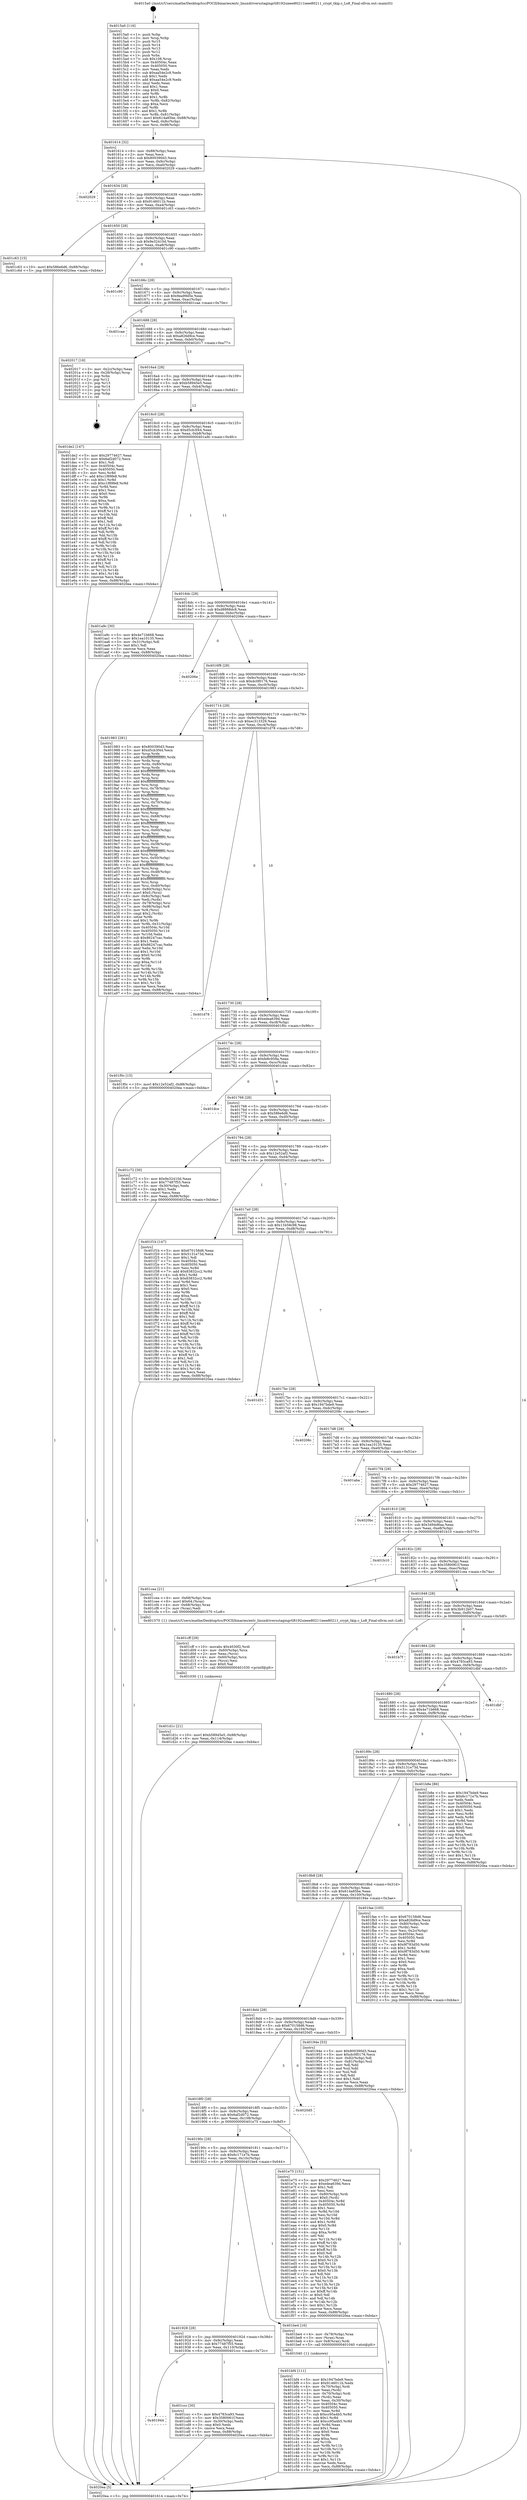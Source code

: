 digraph "0x4015a0" {
  label = "0x4015a0 (/mnt/c/Users/mathe/Desktop/tcc/POCII/binaries/extr_linuxdriversstagingrtl8192uieee80211ieee80211_crypt_tkip.c_Lo8_Final-ollvm.out::main(0))"
  labelloc = "t"
  node[shape=record]

  Entry [label="",width=0.3,height=0.3,shape=circle,fillcolor=black,style=filled]
  "0x401614" [label="{
     0x401614 [32]\l
     | [instrs]\l
     &nbsp;&nbsp;0x401614 \<+6\>: mov -0x88(%rbp),%eax\l
     &nbsp;&nbsp;0x40161a \<+2\>: mov %eax,%ecx\l
     &nbsp;&nbsp;0x40161c \<+6\>: sub $0x800390d3,%ecx\l
     &nbsp;&nbsp;0x401622 \<+6\>: mov %eax,-0x9c(%rbp)\l
     &nbsp;&nbsp;0x401628 \<+6\>: mov %ecx,-0xa0(%rbp)\l
     &nbsp;&nbsp;0x40162e \<+6\>: je 0000000000402029 \<main+0xa89\>\l
  }"]
  "0x402029" [label="{
     0x402029\l
  }", style=dashed]
  "0x401634" [label="{
     0x401634 [28]\l
     | [instrs]\l
     &nbsp;&nbsp;0x401634 \<+5\>: jmp 0000000000401639 \<main+0x99\>\l
     &nbsp;&nbsp;0x401639 \<+6\>: mov -0x9c(%rbp),%eax\l
     &nbsp;&nbsp;0x40163f \<+5\>: sub $0x9146011b,%eax\l
     &nbsp;&nbsp;0x401644 \<+6\>: mov %eax,-0xa4(%rbp)\l
     &nbsp;&nbsp;0x40164a \<+6\>: je 0000000000401c63 \<main+0x6c3\>\l
  }"]
  Exit [label="",width=0.3,height=0.3,shape=circle,fillcolor=black,style=filled,peripheries=2]
  "0x401c63" [label="{
     0x401c63 [15]\l
     | [instrs]\l
     &nbsp;&nbsp;0x401c63 \<+10\>: movl $0x586e6d6,-0x88(%rbp)\l
     &nbsp;&nbsp;0x401c6d \<+5\>: jmp 00000000004020ea \<main+0xb4a\>\l
  }"]
  "0x401650" [label="{
     0x401650 [28]\l
     | [instrs]\l
     &nbsp;&nbsp;0x401650 \<+5\>: jmp 0000000000401655 \<main+0xb5\>\l
     &nbsp;&nbsp;0x401655 \<+6\>: mov -0x9c(%rbp),%eax\l
     &nbsp;&nbsp;0x40165b \<+5\>: sub $0x9e32410d,%eax\l
     &nbsp;&nbsp;0x401660 \<+6\>: mov %eax,-0xa8(%rbp)\l
     &nbsp;&nbsp;0x401666 \<+6\>: je 0000000000401c90 \<main+0x6f0\>\l
  }"]
  "0x401d1c" [label="{
     0x401d1c [21]\l
     | [instrs]\l
     &nbsp;&nbsp;0x401d1c \<+10\>: movl $0xb58945e5,-0x88(%rbp)\l
     &nbsp;&nbsp;0x401d26 \<+6\>: mov %eax,-0x114(%rbp)\l
     &nbsp;&nbsp;0x401d2c \<+5\>: jmp 00000000004020ea \<main+0xb4a\>\l
  }"]
  "0x401c90" [label="{
     0x401c90\l
  }", style=dashed]
  "0x40166c" [label="{
     0x40166c [28]\l
     | [instrs]\l
     &nbsp;&nbsp;0x40166c \<+5\>: jmp 0000000000401671 \<main+0xd1\>\l
     &nbsp;&nbsp;0x401671 \<+6\>: mov -0x9c(%rbp),%eax\l
     &nbsp;&nbsp;0x401677 \<+5\>: sub $0x9ea99d5e,%eax\l
     &nbsp;&nbsp;0x40167c \<+6\>: mov %eax,-0xac(%rbp)\l
     &nbsp;&nbsp;0x401682 \<+6\>: je 0000000000401cae \<main+0x70e\>\l
  }"]
  "0x401cff" [label="{
     0x401cff [29]\l
     | [instrs]\l
     &nbsp;&nbsp;0x401cff \<+10\>: movabs $0x4030f2,%rdi\l
     &nbsp;&nbsp;0x401d09 \<+4\>: mov -0x60(%rbp),%rcx\l
     &nbsp;&nbsp;0x401d0d \<+2\>: mov %eax,(%rcx)\l
     &nbsp;&nbsp;0x401d0f \<+4\>: mov -0x60(%rbp),%rcx\l
     &nbsp;&nbsp;0x401d13 \<+2\>: mov (%rcx),%esi\l
     &nbsp;&nbsp;0x401d15 \<+2\>: mov $0x0,%al\l
     &nbsp;&nbsp;0x401d17 \<+5\>: call 0000000000401030 \<printf@plt\>\l
     | [calls]\l
     &nbsp;&nbsp;0x401030 \{1\} (unknown)\l
  }"]
  "0x401cae" [label="{
     0x401cae\l
  }", style=dashed]
  "0x401688" [label="{
     0x401688 [28]\l
     | [instrs]\l
     &nbsp;&nbsp;0x401688 \<+5\>: jmp 000000000040168d \<main+0xed\>\l
     &nbsp;&nbsp;0x40168d \<+6\>: mov -0x9c(%rbp),%eax\l
     &nbsp;&nbsp;0x401693 \<+5\>: sub $0xa826d9ce,%eax\l
     &nbsp;&nbsp;0x401698 \<+6\>: mov %eax,-0xb0(%rbp)\l
     &nbsp;&nbsp;0x40169e \<+6\>: je 0000000000402017 \<main+0xa77\>\l
  }"]
  "0x401944" [label="{
     0x401944\l
  }", style=dashed]
  "0x402017" [label="{
     0x402017 [18]\l
     | [instrs]\l
     &nbsp;&nbsp;0x402017 \<+3\>: mov -0x2c(%rbp),%eax\l
     &nbsp;&nbsp;0x40201a \<+4\>: lea -0x28(%rbp),%rsp\l
     &nbsp;&nbsp;0x40201e \<+1\>: pop %rbx\l
     &nbsp;&nbsp;0x40201f \<+2\>: pop %r12\l
     &nbsp;&nbsp;0x402021 \<+2\>: pop %r13\l
     &nbsp;&nbsp;0x402023 \<+2\>: pop %r14\l
     &nbsp;&nbsp;0x402025 \<+2\>: pop %r15\l
     &nbsp;&nbsp;0x402027 \<+1\>: pop %rbp\l
     &nbsp;&nbsp;0x402028 \<+1\>: ret\l
  }"]
  "0x4016a4" [label="{
     0x4016a4 [28]\l
     | [instrs]\l
     &nbsp;&nbsp;0x4016a4 \<+5\>: jmp 00000000004016a9 \<main+0x109\>\l
     &nbsp;&nbsp;0x4016a9 \<+6\>: mov -0x9c(%rbp),%eax\l
     &nbsp;&nbsp;0x4016af \<+5\>: sub $0xb58945e5,%eax\l
     &nbsp;&nbsp;0x4016b4 \<+6\>: mov %eax,-0xb4(%rbp)\l
     &nbsp;&nbsp;0x4016ba \<+6\>: je 0000000000401de2 \<main+0x842\>\l
  }"]
  "0x401ccc" [label="{
     0x401ccc [30]\l
     | [instrs]\l
     &nbsp;&nbsp;0x401ccc \<+5\>: mov $0x4783ca93,%eax\l
     &nbsp;&nbsp;0x401cd1 \<+5\>: mov $0x3580061f,%ecx\l
     &nbsp;&nbsp;0x401cd6 \<+3\>: mov -0x30(%rbp),%edx\l
     &nbsp;&nbsp;0x401cd9 \<+3\>: cmp $0x0,%edx\l
     &nbsp;&nbsp;0x401cdc \<+3\>: cmove %ecx,%eax\l
     &nbsp;&nbsp;0x401cdf \<+6\>: mov %eax,-0x88(%rbp)\l
     &nbsp;&nbsp;0x401ce5 \<+5\>: jmp 00000000004020ea \<main+0xb4a\>\l
  }"]
  "0x401de2" [label="{
     0x401de2 [147]\l
     | [instrs]\l
     &nbsp;&nbsp;0x401de2 \<+5\>: mov $0x29774627,%eax\l
     &nbsp;&nbsp;0x401de7 \<+5\>: mov $0x6af2d072,%ecx\l
     &nbsp;&nbsp;0x401dec \<+2\>: mov $0x1,%dl\l
     &nbsp;&nbsp;0x401dee \<+7\>: mov 0x40504c,%esi\l
     &nbsp;&nbsp;0x401df5 \<+7\>: mov 0x405050,%edi\l
     &nbsp;&nbsp;0x401dfc \<+3\>: mov %esi,%r8d\l
     &nbsp;&nbsp;0x401dff \<+7\>: add $0xc1f89fe8,%r8d\l
     &nbsp;&nbsp;0x401e06 \<+4\>: sub $0x1,%r8d\l
     &nbsp;&nbsp;0x401e0a \<+7\>: sub $0xc1f89fe8,%r8d\l
     &nbsp;&nbsp;0x401e11 \<+4\>: imul %r8d,%esi\l
     &nbsp;&nbsp;0x401e15 \<+3\>: and $0x1,%esi\l
     &nbsp;&nbsp;0x401e18 \<+3\>: cmp $0x0,%esi\l
     &nbsp;&nbsp;0x401e1b \<+4\>: sete %r9b\l
     &nbsp;&nbsp;0x401e1f \<+3\>: cmp $0xa,%edi\l
     &nbsp;&nbsp;0x401e22 \<+4\>: setl %r10b\l
     &nbsp;&nbsp;0x401e26 \<+3\>: mov %r9b,%r11b\l
     &nbsp;&nbsp;0x401e29 \<+4\>: xor $0xff,%r11b\l
     &nbsp;&nbsp;0x401e2d \<+3\>: mov %r10b,%bl\l
     &nbsp;&nbsp;0x401e30 \<+3\>: xor $0xff,%bl\l
     &nbsp;&nbsp;0x401e33 \<+3\>: xor $0x1,%dl\l
     &nbsp;&nbsp;0x401e36 \<+3\>: mov %r11b,%r14b\l
     &nbsp;&nbsp;0x401e39 \<+4\>: and $0xff,%r14b\l
     &nbsp;&nbsp;0x401e3d \<+3\>: and %dl,%r9b\l
     &nbsp;&nbsp;0x401e40 \<+3\>: mov %bl,%r15b\l
     &nbsp;&nbsp;0x401e43 \<+4\>: and $0xff,%r15b\l
     &nbsp;&nbsp;0x401e47 \<+3\>: and %dl,%r10b\l
     &nbsp;&nbsp;0x401e4a \<+3\>: or %r9b,%r14b\l
     &nbsp;&nbsp;0x401e4d \<+3\>: or %r10b,%r15b\l
     &nbsp;&nbsp;0x401e50 \<+3\>: xor %r15b,%r14b\l
     &nbsp;&nbsp;0x401e53 \<+3\>: or %bl,%r11b\l
     &nbsp;&nbsp;0x401e56 \<+4\>: xor $0xff,%r11b\l
     &nbsp;&nbsp;0x401e5a \<+3\>: or $0x1,%dl\l
     &nbsp;&nbsp;0x401e5d \<+3\>: and %dl,%r11b\l
     &nbsp;&nbsp;0x401e60 \<+3\>: or %r11b,%r14b\l
     &nbsp;&nbsp;0x401e63 \<+4\>: test $0x1,%r14b\l
     &nbsp;&nbsp;0x401e67 \<+3\>: cmovne %ecx,%eax\l
     &nbsp;&nbsp;0x401e6a \<+6\>: mov %eax,-0x88(%rbp)\l
     &nbsp;&nbsp;0x401e70 \<+5\>: jmp 00000000004020ea \<main+0xb4a\>\l
  }"]
  "0x4016c0" [label="{
     0x4016c0 [28]\l
     | [instrs]\l
     &nbsp;&nbsp;0x4016c0 \<+5\>: jmp 00000000004016c5 \<main+0x125\>\l
     &nbsp;&nbsp;0x4016c5 \<+6\>: mov -0x9c(%rbp),%eax\l
     &nbsp;&nbsp;0x4016cb \<+5\>: sub $0xd5cb3f44,%eax\l
     &nbsp;&nbsp;0x4016d0 \<+6\>: mov %eax,-0xb8(%rbp)\l
     &nbsp;&nbsp;0x4016d6 \<+6\>: je 0000000000401a9c \<main+0x4fc\>\l
  }"]
  "0x401bf4" [label="{
     0x401bf4 [111]\l
     | [instrs]\l
     &nbsp;&nbsp;0x401bf4 \<+5\>: mov $0x1947bde9,%ecx\l
     &nbsp;&nbsp;0x401bf9 \<+5\>: mov $0x9146011b,%edx\l
     &nbsp;&nbsp;0x401bfe \<+4\>: mov -0x70(%rbp),%rdi\l
     &nbsp;&nbsp;0x401c02 \<+2\>: mov %eax,(%rdi)\l
     &nbsp;&nbsp;0x401c04 \<+4\>: mov -0x70(%rbp),%rdi\l
     &nbsp;&nbsp;0x401c08 \<+2\>: mov (%rdi),%eax\l
     &nbsp;&nbsp;0x401c0a \<+3\>: mov %eax,-0x30(%rbp)\l
     &nbsp;&nbsp;0x401c0d \<+7\>: mov 0x40504c,%eax\l
     &nbsp;&nbsp;0x401c14 \<+7\>: mov 0x405050,%esi\l
     &nbsp;&nbsp;0x401c1b \<+3\>: mov %eax,%r8d\l
     &nbsp;&nbsp;0x401c1e \<+7\>: sub $0xcc95a4b5,%r8d\l
     &nbsp;&nbsp;0x401c25 \<+4\>: sub $0x1,%r8d\l
     &nbsp;&nbsp;0x401c29 \<+7\>: add $0xcc95a4b5,%r8d\l
     &nbsp;&nbsp;0x401c30 \<+4\>: imul %r8d,%eax\l
     &nbsp;&nbsp;0x401c34 \<+3\>: and $0x1,%eax\l
     &nbsp;&nbsp;0x401c37 \<+3\>: cmp $0x0,%eax\l
     &nbsp;&nbsp;0x401c3a \<+4\>: sete %r9b\l
     &nbsp;&nbsp;0x401c3e \<+3\>: cmp $0xa,%esi\l
     &nbsp;&nbsp;0x401c41 \<+4\>: setl %r10b\l
     &nbsp;&nbsp;0x401c45 \<+3\>: mov %r9b,%r11b\l
     &nbsp;&nbsp;0x401c48 \<+3\>: and %r10b,%r11b\l
     &nbsp;&nbsp;0x401c4b \<+3\>: xor %r10b,%r9b\l
     &nbsp;&nbsp;0x401c4e \<+3\>: or %r9b,%r11b\l
     &nbsp;&nbsp;0x401c51 \<+4\>: test $0x1,%r11b\l
     &nbsp;&nbsp;0x401c55 \<+3\>: cmovne %edx,%ecx\l
     &nbsp;&nbsp;0x401c58 \<+6\>: mov %ecx,-0x88(%rbp)\l
     &nbsp;&nbsp;0x401c5e \<+5\>: jmp 00000000004020ea \<main+0xb4a\>\l
  }"]
  "0x401a9c" [label="{
     0x401a9c [30]\l
     | [instrs]\l
     &nbsp;&nbsp;0x401a9c \<+5\>: mov $0x4e71b668,%eax\l
     &nbsp;&nbsp;0x401aa1 \<+5\>: mov $0x1ea10135,%ecx\l
     &nbsp;&nbsp;0x401aa6 \<+3\>: mov -0x31(%rbp),%dl\l
     &nbsp;&nbsp;0x401aa9 \<+3\>: test $0x1,%dl\l
     &nbsp;&nbsp;0x401aac \<+3\>: cmovne %ecx,%eax\l
     &nbsp;&nbsp;0x401aaf \<+6\>: mov %eax,-0x88(%rbp)\l
     &nbsp;&nbsp;0x401ab5 \<+5\>: jmp 00000000004020ea \<main+0xb4a\>\l
  }"]
  "0x4016dc" [label="{
     0x4016dc [28]\l
     | [instrs]\l
     &nbsp;&nbsp;0x4016dc \<+5\>: jmp 00000000004016e1 \<main+0x141\>\l
     &nbsp;&nbsp;0x4016e1 \<+6\>: mov -0x9c(%rbp),%eax\l
     &nbsp;&nbsp;0x4016e7 \<+5\>: sub $0xd8888dc8,%eax\l
     &nbsp;&nbsp;0x4016ec \<+6\>: mov %eax,-0xbc(%rbp)\l
     &nbsp;&nbsp;0x4016f2 \<+6\>: je 000000000040206e \<main+0xace\>\l
  }"]
  "0x401928" [label="{
     0x401928 [28]\l
     | [instrs]\l
     &nbsp;&nbsp;0x401928 \<+5\>: jmp 000000000040192d \<main+0x38d\>\l
     &nbsp;&nbsp;0x40192d \<+6\>: mov -0x9c(%rbp),%eax\l
     &nbsp;&nbsp;0x401933 \<+5\>: sub $0x77487f55,%eax\l
     &nbsp;&nbsp;0x401938 \<+6\>: mov %eax,-0x110(%rbp)\l
     &nbsp;&nbsp;0x40193e \<+6\>: je 0000000000401ccc \<main+0x72c\>\l
  }"]
  "0x40206e" [label="{
     0x40206e\l
  }", style=dashed]
  "0x4016f8" [label="{
     0x4016f8 [28]\l
     | [instrs]\l
     &nbsp;&nbsp;0x4016f8 \<+5\>: jmp 00000000004016fd \<main+0x15d\>\l
     &nbsp;&nbsp;0x4016fd \<+6\>: mov -0x9c(%rbp),%eax\l
     &nbsp;&nbsp;0x401703 \<+5\>: sub $0xdc0f0176,%eax\l
     &nbsp;&nbsp;0x401708 \<+6\>: mov %eax,-0xc0(%rbp)\l
     &nbsp;&nbsp;0x40170e \<+6\>: je 0000000000401983 \<main+0x3e3\>\l
  }"]
  "0x401be4" [label="{
     0x401be4 [16]\l
     | [instrs]\l
     &nbsp;&nbsp;0x401be4 \<+4\>: mov -0x78(%rbp),%rax\l
     &nbsp;&nbsp;0x401be8 \<+3\>: mov (%rax),%rax\l
     &nbsp;&nbsp;0x401beb \<+4\>: mov 0x8(%rax),%rdi\l
     &nbsp;&nbsp;0x401bef \<+5\>: call 0000000000401040 \<atoi@plt\>\l
     | [calls]\l
     &nbsp;&nbsp;0x401040 \{1\} (unknown)\l
  }"]
  "0x401983" [label="{
     0x401983 [281]\l
     | [instrs]\l
     &nbsp;&nbsp;0x401983 \<+5\>: mov $0x800390d3,%eax\l
     &nbsp;&nbsp;0x401988 \<+5\>: mov $0xd5cb3f44,%ecx\l
     &nbsp;&nbsp;0x40198d \<+3\>: mov %rsp,%rdx\l
     &nbsp;&nbsp;0x401990 \<+4\>: add $0xfffffffffffffff0,%rdx\l
     &nbsp;&nbsp;0x401994 \<+3\>: mov %rdx,%rsp\l
     &nbsp;&nbsp;0x401997 \<+4\>: mov %rdx,-0x80(%rbp)\l
     &nbsp;&nbsp;0x40199b \<+3\>: mov %rsp,%rdx\l
     &nbsp;&nbsp;0x40199e \<+4\>: add $0xfffffffffffffff0,%rdx\l
     &nbsp;&nbsp;0x4019a2 \<+3\>: mov %rdx,%rsp\l
     &nbsp;&nbsp;0x4019a5 \<+3\>: mov %rsp,%rsi\l
     &nbsp;&nbsp;0x4019a8 \<+4\>: add $0xfffffffffffffff0,%rsi\l
     &nbsp;&nbsp;0x4019ac \<+3\>: mov %rsi,%rsp\l
     &nbsp;&nbsp;0x4019af \<+4\>: mov %rsi,-0x78(%rbp)\l
     &nbsp;&nbsp;0x4019b3 \<+3\>: mov %rsp,%rsi\l
     &nbsp;&nbsp;0x4019b6 \<+4\>: add $0xfffffffffffffff0,%rsi\l
     &nbsp;&nbsp;0x4019ba \<+3\>: mov %rsi,%rsp\l
     &nbsp;&nbsp;0x4019bd \<+4\>: mov %rsi,-0x70(%rbp)\l
     &nbsp;&nbsp;0x4019c1 \<+3\>: mov %rsp,%rsi\l
     &nbsp;&nbsp;0x4019c4 \<+4\>: add $0xfffffffffffffff0,%rsi\l
     &nbsp;&nbsp;0x4019c8 \<+3\>: mov %rsi,%rsp\l
     &nbsp;&nbsp;0x4019cb \<+4\>: mov %rsi,-0x68(%rbp)\l
     &nbsp;&nbsp;0x4019cf \<+3\>: mov %rsp,%rsi\l
     &nbsp;&nbsp;0x4019d2 \<+4\>: add $0xfffffffffffffff0,%rsi\l
     &nbsp;&nbsp;0x4019d6 \<+3\>: mov %rsi,%rsp\l
     &nbsp;&nbsp;0x4019d9 \<+4\>: mov %rsi,-0x60(%rbp)\l
     &nbsp;&nbsp;0x4019dd \<+3\>: mov %rsp,%rsi\l
     &nbsp;&nbsp;0x4019e0 \<+4\>: add $0xfffffffffffffff0,%rsi\l
     &nbsp;&nbsp;0x4019e4 \<+3\>: mov %rsi,%rsp\l
     &nbsp;&nbsp;0x4019e7 \<+4\>: mov %rsi,-0x58(%rbp)\l
     &nbsp;&nbsp;0x4019eb \<+3\>: mov %rsp,%rsi\l
     &nbsp;&nbsp;0x4019ee \<+4\>: add $0xfffffffffffffff0,%rsi\l
     &nbsp;&nbsp;0x4019f2 \<+3\>: mov %rsi,%rsp\l
     &nbsp;&nbsp;0x4019f5 \<+4\>: mov %rsi,-0x50(%rbp)\l
     &nbsp;&nbsp;0x4019f9 \<+3\>: mov %rsp,%rsi\l
     &nbsp;&nbsp;0x4019fc \<+4\>: add $0xfffffffffffffff0,%rsi\l
     &nbsp;&nbsp;0x401a00 \<+3\>: mov %rsi,%rsp\l
     &nbsp;&nbsp;0x401a03 \<+4\>: mov %rsi,-0x48(%rbp)\l
     &nbsp;&nbsp;0x401a07 \<+3\>: mov %rsp,%rsi\l
     &nbsp;&nbsp;0x401a0a \<+4\>: add $0xfffffffffffffff0,%rsi\l
     &nbsp;&nbsp;0x401a0e \<+3\>: mov %rsi,%rsp\l
     &nbsp;&nbsp;0x401a11 \<+4\>: mov %rsi,-0x40(%rbp)\l
     &nbsp;&nbsp;0x401a15 \<+4\>: mov -0x80(%rbp),%rsi\l
     &nbsp;&nbsp;0x401a19 \<+6\>: movl $0x0,(%rsi)\l
     &nbsp;&nbsp;0x401a1f \<+6\>: mov -0x8c(%rbp),%edi\l
     &nbsp;&nbsp;0x401a25 \<+2\>: mov %edi,(%rdx)\l
     &nbsp;&nbsp;0x401a27 \<+4\>: mov -0x78(%rbp),%rsi\l
     &nbsp;&nbsp;0x401a2b \<+7\>: mov -0x98(%rbp),%r8\l
     &nbsp;&nbsp;0x401a32 \<+3\>: mov %r8,(%rsi)\l
     &nbsp;&nbsp;0x401a35 \<+3\>: cmpl $0x2,(%rdx)\l
     &nbsp;&nbsp;0x401a38 \<+4\>: setne %r9b\l
     &nbsp;&nbsp;0x401a3c \<+4\>: and $0x1,%r9b\l
     &nbsp;&nbsp;0x401a40 \<+4\>: mov %r9b,-0x31(%rbp)\l
     &nbsp;&nbsp;0x401a44 \<+8\>: mov 0x40504c,%r10d\l
     &nbsp;&nbsp;0x401a4c \<+8\>: mov 0x405050,%r11d\l
     &nbsp;&nbsp;0x401a54 \<+3\>: mov %r10d,%ebx\l
     &nbsp;&nbsp;0x401a57 \<+6\>: sub $0x86247cac,%ebx\l
     &nbsp;&nbsp;0x401a5d \<+3\>: sub $0x1,%ebx\l
     &nbsp;&nbsp;0x401a60 \<+6\>: add $0x86247cac,%ebx\l
     &nbsp;&nbsp;0x401a66 \<+4\>: imul %ebx,%r10d\l
     &nbsp;&nbsp;0x401a6a \<+4\>: and $0x1,%r10d\l
     &nbsp;&nbsp;0x401a6e \<+4\>: cmp $0x0,%r10d\l
     &nbsp;&nbsp;0x401a72 \<+4\>: sete %r9b\l
     &nbsp;&nbsp;0x401a76 \<+4\>: cmp $0xa,%r11d\l
     &nbsp;&nbsp;0x401a7a \<+4\>: setl %r14b\l
     &nbsp;&nbsp;0x401a7e \<+3\>: mov %r9b,%r15b\l
     &nbsp;&nbsp;0x401a81 \<+3\>: and %r14b,%r15b\l
     &nbsp;&nbsp;0x401a84 \<+3\>: xor %r14b,%r9b\l
     &nbsp;&nbsp;0x401a87 \<+3\>: or %r9b,%r15b\l
     &nbsp;&nbsp;0x401a8a \<+4\>: test $0x1,%r15b\l
     &nbsp;&nbsp;0x401a8e \<+3\>: cmovne %ecx,%eax\l
     &nbsp;&nbsp;0x401a91 \<+6\>: mov %eax,-0x88(%rbp)\l
     &nbsp;&nbsp;0x401a97 \<+5\>: jmp 00000000004020ea \<main+0xb4a\>\l
  }"]
  "0x401714" [label="{
     0x401714 [28]\l
     | [instrs]\l
     &nbsp;&nbsp;0x401714 \<+5\>: jmp 0000000000401719 \<main+0x179\>\l
     &nbsp;&nbsp;0x401719 \<+6\>: mov -0x9c(%rbp),%eax\l
     &nbsp;&nbsp;0x40171f \<+5\>: sub $0xec313329,%eax\l
     &nbsp;&nbsp;0x401724 \<+6\>: mov %eax,-0xc4(%rbp)\l
     &nbsp;&nbsp;0x40172a \<+6\>: je 0000000000401d78 \<main+0x7d8\>\l
  }"]
  "0x40190c" [label="{
     0x40190c [28]\l
     | [instrs]\l
     &nbsp;&nbsp;0x40190c \<+5\>: jmp 0000000000401911 \<main+0x371\>\l
     &nbsp;&nbsp;0x401911 \<+6\>: mov -0x9c(%rbp),%eax\l
     &nbsp;&nbsp;0x401917 \<+5\>: sub $0x6c171e7b,%eax\l
     &nbsp;&nbsp;0x40191c \<+6\>: mov %eax,-0x10c(%rbp)\l
     &nbsp;&nbsp;0x401922 \<+6\>: je 0000000000401be4 \<main+0x644\>\l
  }"]
  "0x401d78" [label="{
     0x401d78\l
  }", style=dashed]
  "0x401730" [label="{
     0x401730 [28]\l
     | [instrs]\l
     &nbsp;&nbsp;0x401730 \<+5\>: jmp 0000000000401735 \<main+0x195\>\l
     &nbsp;&nbsp;0x401735 \<+6\>: mov -0x9c(%rbp),%eax\l
     &nbsp;&nbsp;0x40173b \<+5\>: sub $0xedea639d,%eax\l
     &nbsp;&nbsp;0x401740 \<+6\>: mov %eax,-0xc8(%rbp)\l
     &nbsp;&nbsp;0x401746 \<+6\>: je 0000000000401f0c \<main+0x96c\>\l
  }"]
  "0x401e75" [label="{
     0x401e75 [151]\l
     | [instrs]\l
     &nbsp;&nbsp;0x401e75 \<+5\>: mov $0x29774627,%eax\l
     &nbsp;&nbsp;0x401e7a \<+5\>: mov $0xedea639d,%ecx\l
     &nbsp;&nbsp;0x401e7f \<+2\>: mov $0x1,%dl\l
     &nbsp;&nbsp;0x401e81 \<+2\>: xor %esi,%esi\l
     &nbsp;&nbsp;0x401e83 \<+4\>: mov -0x80(%rbp),%rdi\l
     &nbsp;&nbsp;0x401e87 \<+6\>: movl $0x0,(%rdi)\l
     &nbsp;&nbsp;0x401e8d \<+8\>: mov 0x40504c,%r8d\l
     &nbsp;&nbsp;0x401e95 \<+8\>: mov 0x405050,%r9d\l
     &nbsp;&nbsp;0x401e9d \<+3\>: sub $0x1,%esi\l
     &nbsp;&nbsp;0x401ea0 \<+3\>: mov %r8d,%r10d\l
     &nbsp;&nbsp;0x401ea3 \<+3\>: add %esi,%r10d\l
     &nbsp;&nbsp;0x401ea6 \<+4\>: imul %r10d,%r8d\l
     &nbsp;&nbsp;0x401eaa \<+4\>: and $0x1,%r8d\l
     &nbsp;&nbsp;0x401eae \<+4\>: cmp $0x0,%r8d\l
     &nbsp;&nbsp;0x401eb2 \<+4\>: sete %r11b\l
     &nbsp;&nbsp;0x401eb6 \<+4\>: cmp $0xa,%r9d\l
     &nbsp;&nbsp;0x401eba \<+3\>: setl %bl\l
     &nbsp;&nbsp;0x401ebd \<+3\>: mov %r11b,%r14b\l
     &nbsp;&nbsp;0x401ec0 \<+4\>: xor $0xff,%r14b\l
     &nbsp;&nbsp;0x401ec4 \<+3\>: mov %bl,%r15b\l
     &nbsp;&nbsp;0x401ec7 \<+4\>: xor $0xff,%r15b\l
     &nbsp;&nbsp;0x401ecb \<+3\>: xor $0x0,%dl\l
     &nbsp;&nbsp;0x401ece \<+3\>: mov %r14b,%r12b\l
     &nbsp;&nbsp;0x401ed1 \<+4\>: and $0x0,%r12b\l
     &nbsp;&nbsp;0x401ed5 \<+3\>: and %dl,%r11b\l
     &nbsp;&nbsp;0x401ed8 \<+3\>: mov %r15b,%r13b\l
     &nbsp;&nbsp;0x401edb \<+4\>: and $0x0,%r13b\l
     &nbsp;&nbsp;0x401edf \<+2\>: and %dl,%bl\l
     &nbsp;&nbsp;0x401ee1 \<+3\>: or %r11b,%r12b\l
     &nbsp;&nbsp;0x401ee4 \<+3\>: or %bl,%r13b\l
     &nbsp;&nbsp;0x401ee7 \<+3\>: xor %r13b,%r12b\l
     &nbsp;&nbsp;0x401eea \<+3\>: or %r15b,%r14b\l
     &nbsp;&nbsp;0x401eed \<+4\>: xor $0xff,%r14b\l
     &nbsp;&nbsp;0x401ef1 \<+3\>: or $0x0,%dl\l
     &nbsp;&nbsp;0x401ef4 \<+3\>: and %dl,%r14b\l
     &nbsp;&nbsp;0x401ef7 \<+3\>: or %r14b,%r12b\l
     &nbsp;&nbsp;0x401efa \<+4\>: test $0x1,%r12b\l
     &nbsp;&nbsp;0x401efe \<+3\>: cmovne %ecx,%eax\l
     &nbsp;&nbsp;0x401f01 \<+6\>: mov %eax,-0x88(%rbp)\l
     &nbsp;&nbsp;0x401f07 \<+5\>: jmp 00000000004020ea \<main+0xb4a\>\l
  }"]
  "0x401f0c" [label="{
     0x401f0c [15]\l
     | [instrs]\l
     &nbsp;&nbsp;0x401f0c \<+10\>: movl $0x12e52af2,-0x88(%rbp)\l
     &nbsp;&nbsp;0x401f16 \<+5\>: jmp 00000000004020ea \<main+0xb4a\>\l
  }"]
  "0x40174c" [label="{
     0x40174c [28]\l
     | [instrs]\l
     &nbsp;&nbsp;0x40174c \<+5\>: jmp 0000000000401751 \<main+0x1b1\>\l
     &nbsp;&nbsp;0x401751 \<+6\>: mov -0x9c(%rbp),%eax\l
     &nbsp;&nbsp;0x401757 \<+5\>: sub $0xfe8c959a,%eax\l
     &nbsp;&nbsp;0x40175c \<+6\>: mov %eax,-0xcc(%rbp)\l
     &nbsp;&nbsp;0x401762 \<+6\>: je 0000000000401dce \<main+0x82e\>\l
  }"]
  "0x4018f0" [label="{
     0x4018f0 [28]\l
     | [instrs]\l
     &nbsp;&nbsp;0x4018f0 \<+5\>: jmp 00000000004018f5 \<main+0x355\>\l
     &nbsp;&nbsp;0x4018f5 \<+6\>: mov -0x9c(%rbp),%eax\l
     &nbsp;&nbsp;0x4018fb \<+5\>: sub $0x6af2d072,%eax\l
     &nbsp;&nbsp;0x401900 \<+6\>: mov %eax,-0x108(%rbp)\l
     &nbsp;&nbsp;0x401906 \<+6\>: je 0000000000401e75 \<main+0x8d5\>\l
  }"]
  "0x401dce" [label="{
     0x401dce\l
  }", style=dashed]
  "0x401768" [label="{
     0x401768 [28]\l
     | [instrs]\l
     &nbsp;&nbsp;0x401768 \<+5\>: jmp 000000000040176d \<main+0x1cd\>\l
     &nbsp;&nbsp;0x40176d \<+6\>: mov -0x9c(%rbp),%eax\l
     &nbsp;&nbsp;0x401773 \<+5\>: sub $0x586e6d6,%eax\l
     &nbsp;&nbsp;0x401778 \<+6\>: mov %eax,-0xd0(%rbp)\l
     &nbsp;&nbsp;0x40177e \<+6\>: je 0000000000401c72 \<main+0x6d2\>\l
  }"]
  "0x4020d5" [label="{
     0x4020d5\l
  }", style=dashed]
  "0x401c72" [label="{
     0x401c72 [30]\l
     | [instrs]\l
     &nbsp;&nbsp;0x401c72 \<+5\>: mov $0x9e32410d,%eax\l
     &nbsp;&nbsp;0x401c77 \<+5\>: mov $0x77487f55,%ecx\l
     &nbsp;&nbsp;0x401c7c \<+3\>: mov -0x30(%rbp),%edx\l
     &nbsp;&nbsp;0x401c7f \<+3\>: cmp $0x1,%edx\l
     &nbsp;&nbsp;0x401c82 \<+3\>: cmovl %ecx,%eax\l
     &nbsp;&nbsp;0x401c85 \<+6\>: mov %eax,-0x88(%rbp)\l
     &nbsp;&nbsp;0x401c8b \<+5\>: jmp 00000000004020ea \<main+0xb4a\>\l
  }"]
  "0x401784" [label="{
     0x401784 [28]\l
     | [instrs]\l
     &nbsp;&nbsp;0x401784 \<+5\>: jmp 0000000000401789 \<main+0x1e9\>\l
     &nbsp;&nbsp;0x401789 \<+6\>: mov -0x9c(%rbp),%eax\l
     &nbsp;&nbsp;0x40178f \<+5\>: sub $0x12e52af2,%eax\l
     &nbsp;&nbsp;0x401794 \<+6\>: mov %eax,-0xd4(%rbp)\l
     &nbsp;&nbsp;0x40179a \<+6\>: je 0000000000401f1b \<main+0x97b\>\l
  }"]
  "0x4015a0" [label="{
     0x4015a0 [116]\l
     | [instrs]\l
     &nbsp;&nbsp;0x4015a0 \<+1\>: push %rbp\l
     &nbsp;&nbsp;0x4015a1 \<+3\>: mov %rsp,%rbp\l
     &nbsp;&nbsp;0x4015a4 \<+2\>: push %r15\l
     &nbsp;&nbsp;0x4015a6 \<+2\>: push %r14\l
     &nbsp;&nbsp;0x4015a8 \<+2\>: push %r13\l
     &nbsp;&nbsp;0x4015aa \<+2\>: push %r12\l
     &nbsp;&nbsp;0x4015ac \<+1\>: push %rbx\l
     &nbsp;&nbsp;0x4015ad \<+7\>: sub $0x108,%rsp\l
     &nbsp;&nbsp;0x4015b4 \<+7\>: mov 0x40504c,%eax\l
     &nbsp;&nbsp;0x4015bb \<+7\>: mov 0x405050,%ecx\l
     &nbsp;&nbsp;0x4015c2 \<+2\>: mov %eax,%edx\l
     &nbsp;&nbsp;0x4015c4 \<+6\>: sub $0xaa54e2c9,%edx\l
     &nbsp;&nbsp;0x4015ca \<+3\>: sub $0x1,%edx\l
     &nbsp;&nbsp;0x4015cd \<+6\>: add $0xaa54e2c9,%edx\l
     &nbsp;&nbsp;0x4015d3 \<+3\>: imul %edx,%eax\l
     &nbsp;&nbsp;0x4015d6 \<+3\>: and $0x1,%eax\l
     &nbsp;&nbsp;0x4015d9 \<+3\>: cmp $0x0,%eax\l
     &nbsp;&nbsp;0x4015dc \<+4\>: sete %r8b\l
     &nbsp;&nbsp;0x4015e0 \<+4\>: and $0x1,%r8b\l
     &nbsp;&nbsp;0x4015e4 \<+7\>: mov %r8b,-0x82(%rbp)\l
     &nbsp;&nbsp;0x4015eb \<+3\>: cmp $0xa,%ecx\l
     &nbsp;&nbsp;0x4015ee \<+4\>: setl %r8b\l
     &nbsp;&nbsp;0x4015f2 \<+4\>: and $0x1,%r8b\l
     &nbsp;&nbsp;0x4015f6 \<+7\>: mov %r8b,-0x81(%rbp)\l
     &nbsp;&nbsp;0x4015fd \<+10\>: movl $0x614a85be,-0x88(%rbp)\l
     &nbsp;&nbsp;0x401607 \<+6\>: mov %edi,-0x8c(%rbp)\l
     &nbsp;&nbsp;0x40160d \<+7\>: mov %rsi,-0x98(%rbp)\l
  }"]
  "0x401f1b" [label="{
     0x401f1b [147]\l
     | [instrs]\l
     &nbsp;&nbsp;0x401f1b \<+5\>: mov $0x670158d6,%eax\l
     &nbsp;&nbsp;0x401f20 \<+5\>: mov $0x5131e73d,%ecx\l
     &nbsp;&nbsp;0x401f25 \<+2\>: mov $0x1,%dl\l
     &nbsp;&nbsp;0x401f27 \<+7\>: mov 0x40504c,%esi\l
     &nbsp;&nbsp;0x401f2e \<+7\>: mov 0x405050,%edi\l
     &nbsp;&nbsp;0x401f35 \<+3\>: mov %esi,%r8d\l
     &nbsp;&nbsp;0x401f38 \<+7\>: add $0x83832cc2,%r8d\l
     &nbsp;&nbsp;0x401f3f \<+4\>: sub $0x1,%r8d\l
     &nbsp;&nbsp;0x401f43 \<+7\>: sub $0x83832cc2,%r8d\l
     &nbsp;&nbsp;0x401f4a \<+4\>: imul %r8d,%esi\l
     &nbsp;&nbsp;0x401f4e \<+3\>: and $0x1,%esi\l
     &nbsp;&nbsp;0x401f51 \<+3\>: cmp $0x0,%esi\l
     &nbsp;&nbsp;0x401f54 \<+4\>: sete %r9b\l
     &nbsp;&nbsp;0x401f58 \<+3\>: cmp $0xa,%edi\l
     &nbsp;&nbsp;0x401f5b \<+4\>: setl %r10b\l
     &nbsp;&nbsp;0x401f5f \<+3\>: mov %r9b,%r11b\l
     &nbsp;&nbsp;0x401f62 \<+4\>: xor $0xff,%r11b\l
     &nbsp;&nbsp;0x401f66 \<+3\>: mov %r10b,%bl\l
     &nbsp;&nbsp;0x401f69 \<+3\>: xor $0xff,%bl\l
     &nbsp;&nbsp;0x401f6c \<+3\>: xor $0x1,%dl\l
     &nbsp;&nbsp;0x401f6f \<+3\>: mov %r11b,%r14b\l
     &nbsp;&nbsp;0x401f72 \<+4\>: and $0xff,%r14b\l
     &nbsp;&nbsp;0x401f76 \<+3\>: and %dl,%r9b\l
     &nbsp;&nbsp;0x401f79 \<+3\>: mov %bl,%r15b\l
     &nbsp;&nbsp;0x401f7c \<+4\>: and $0xff,%r15b\l
     &nbsp;&nbsp;0x401f80 \<+3\>: and %dl,%r10b\l
     &nbsp;&nbsp;0x401f83 \<+3\>: or %r9b,%r14b\l
     &nbsp;&nbsp;0x401f86 \<+3\>: or %r10b,%r15b\l
     &nbsp;&nbsp;0x401f89 \<+3\>: xor %r15b,%r14b\l
     &nbsp;&nbsp;0x401f8c \<+3\>: or %bl,%r11b\l
     &nbsp;&nbsp;0x401f8f \<+4\>: xor $0xff,%r11b\l
     &nbsp;&nbsp;0x401f93 \<+3\>: or $0x1,%dl\l
     &nbsp;&nbsp;0x401f96 \<+3\>: and %dl,%r11b\l
     &nbsp;&nbsp;0x401f99 \<+3\>: or %r11b,%r14b\l
     &nbsp;&nbsp;0x401f9c \<+4\>: test $0x1,%r14b\l
     &nbsp;&nbsp;0x401fa0 \<+3\>: cmovne %ecx,%eax\l
     &nbsp;&nbsp;0x401fa3 \<+6\>: mov %eax,-0x88(%rbp)\l
     &nbsp;&nbsp;0x401fa9 \<+5\>: jmp 00000000004020ea \<main+0xb4a\>\l
  }"]
  "0x4017a0" [label="{
     0x4017a0 [28]\l
     | [instrs]\l
     &nbsp;&nbsp;0x4017a0 \<+5\>: jmp 00000000004017a5 \<main+0x205\>\l
     &nbsp;&nbsp;0x4017a5 \<+6\>: mov -0x9c(%rbp),%eax\l
     &nbsp;&nbsp;0x4017ab \<+5\>: sub $0x13458c98,%eax\l
     &nbsp;&nbsp;0x4017b0 \<+6\>: mov %eax,-0xd8(%rbp)\l
     &nbsp;&nbsp;0x4017b6 \<+6\>: je 0000000000401d31 \<main+0x791\>\l
  }"]
  "0x4020ea" [label="{
     0x4020ea [5]\l
     | [instrs]\l
     &nbsp;&nbsp;0x4020ea \<+5\>: jmp 0000000000401614 \<main+0x74\>\l
  }"]
  "0x401d31" [label="{
     0x401d31\l
  }", style=dashed]
  "0x4017bc" [label="{
     0x4017bc [28]\l
     | [instrs]\l
     &nbsp;&nbsp;0x4017bc \<+5\>: jmp 00000000004017c1 \<main+0x221\>\l
     &nbsp;&nbsp;0x4017c1 \<+6\>: mov -0x9c(%rbp),%eax\l
     &nbsp;&nbsp;0x4017c7 \<+5\>: sub $0x1947bde9,%eax\l
     &nbsp;&nbsp;0x4017cc \<+6\>: mov %eax,-0xdc(%rbp)\l
     &nbsp;&nbsp;0x4017d2 \<+6\>: je 000000000040208c \<main+0xaec\>\l
  }"]
  "0x4018d4" [label="{
     0x4018d4 [28]\l
     | [instrs]\l
     &nbsp;&nbsp;0x4018d4 \<+5\>: jmp 00000000004018d9 \<main+0x339\>\l
     &nbsp;&nbsp;0x4018d9 \<+6\>: mov -0x9c(%rbp),%eax\l
     &nbsp;&nbsp;0x4018df \<+5\>: sub $0x670158d6,%eax\l
     &nbsp;&nbsp;0x4018e4 \<+6\>: mov %eax,-0x104(%rbp)\l
     &nbsp;&nbsp;0x4018ea \<+6\>: je 00000000004020d5 \<main+0xb35\>\l
  }"]
  "0x40208c" [label="{
     0x40208c\l
  }", style=dashed]
  "0x4017d8" [label="{
     0x4017d8 [28]\l
     | [instrs]\l
     &nbsp;&nbsp;0x4017d8 \<+5\>: jmp 00000000004017dd \<main+0x23d\>\l
     &nbsp;&nbsp;0x4017dd \<+6\>: mov -0x9c(%rbp),%eax\l
     &nbsp;&nbsp;0x4017e3 \<+5\>: sub $0x1ea10135,%eax\l
     &nbsp;&nbsp;0x4017e8 \<+6\>: mov %eax,-0xe0(%rbp)\l
     &nbsp;&nbsp;0x4017ee \<+6\>: je 0000000000401aba \<main+0x51a\>\l
  }"]
  "0x40194e" [label="{
     0x40194e [53]\l
     | [instrs]\l
     &nbsp;&nbsp;0x40194e \<+5\>: mov $0x800390d3,%eax\l
     &nbsp;&nbsp;0x401953 \<+5\>: mov $0xdc0f0176,%ecx\l
     &nbsp;&nbsp;0x401958 \<+6\>: mov -0x82(%rbp),%dl\l
     &nbsp;&nbsp;0x40195e \<+7\>: mov -0x81(%rbp),%sil\l
     &nbsp;&nbsp;0x401965 \<+3\>: mov %dl,%dil\l
     &nbsp;&nbsp;0x401968 \<+3\>: and %sil,%dil\l
     &nbsp;&nbsp;0x40196b \<+3\>: xor %sil,%dl\l
     &nbsp;&nbsp;0x40196e \<+3\>: or %dl,%dil\l
     &nbsp;&nbsp;0x401971 \<+4\>: test $0x1,%dil\l
     &nbsp;&nbsp;0x401975 \<+3\>: cmovne %ecx,%eax\l
     &nbsp;&nbsp;0x401978 \<+6\>: mov %eax,-0x88(%rbp)\l
     &nbsp;&nbsp;0x40197e \<+5\>: jmp 00000000004020ea \<main+0xb4a\>\l
  }"]
  "0x401aba" [label="{
     0x401aba\l
  }", style=dashed]
  "0x4017f4" [label="{
     0x4017f4 [28]\l
     | [instrs]\l
     &nbsp;&nbsp;0x4017f4 \<+5\>: jmp 00000000004017f9 \<main+0x259\>\l
     &nbsp;&nbsp;0x4017f9 \<+6\>: mov -0x9c(%rbp),%eax\l
     &nbsp;&nbsp;0x4017ff \<+5\>: sub $0x29774627,%eax\l
     &nbsp;&nbsp;0x401804 \<+6\>: mov %eax,-0xe4(%rbp)\l
     &nbsp;&nbsp;0x40180a \<+6\>: je 00000000004020bc \<main+0xb1c\>\l
  }"]
  "0x4018b8" [label="{
     0x4018b8 [28]\l
     | [instrs]\l
     &nbsp;&nbsp;0x4018b8 \<+5\>: jmp 00000000004018bd \<main+0x31d\>\l
     &nbsp;&nbsp;0x4018bd \<+6\>: mov -0x9c(%rbp),%eax\l
     &nbsp;&nbsp;0x4018c3 \<+5\>: sub $0x614a85be,%eax\l
     &nbsp;&nbsp;0x4018c8 \<+6\>: mov %eax,-0x100(%rbp)\l
     &nbsp;&nbsp;0x4018ce \<+6\>: je 000000000040194e \<main+0x3ae\>\l
  }"]
  "0x4020bc" [label="{
     0x4020bc\l
  }", style=dashed]
  "0x401810" [label="{
     0x401810 [28]\l
     | [instrs]\l
     &nbsp;&nbsp;0x401810 \<+5\>: jmp 0000000000401815 \<main+0x275\>\l
     &nbsp;&nbsp;0x401815 \<+6\>: mov -0x9c(%rbp),%eax\l
     &nbsp;&nbsp;0x40181b \<+5\>: sub $0x3494d6aa,%eax\l
     &nbsp;&nbsp;0x401820 \<+6\>: mov %eax,-0xe8(%rbp)\l
     &nbsp;&nbsp;0x401826 \<+6\>: je 0000000000401b10 \<main+0x570\>\l
  }"]
  "0x401fae" [label="{
     0x401fae [105]\l
     | [instrs]\l
     &nbsp;&nbsp;0x401fae \<+5\>: mov $0x670158d6,%eax\l
     &nbsp;&nbsp;0x401fb3 \<+5\>: mov $0xa826d9ce,%ecx\l
     &nbsp;&nbsp;0x401fb8 \<+4\>: mov -0x80(%rbp),%rdx\l
     &nbsp;&nbsp;0x401fbc \<+2\>: mov (%rdx),%esi\l
     &nbsp;&nbsp;0x401fbe \<+3\>: mov %esi,-0x2c(%rbp)\l
     &nbsp;&nbsp;0x401fc1 \<+7\>: mov 0x40504c,%esi\l
     &nbsp;&nbsp;0x401fc8 \<+7\>: mov 0x405050,%edi\l
     &nbsp;&nbsp;0x401fcf \<+3\>: mov %esi,%r8d\l
     &nbsp;&nbsp;0x401fd2 \<+7\>: sub $0x9f783d50,%r8d\l
     &nbsp;&nbsp;0x401fd9 \<+4\>: sub $0x1,%r8d\l
     &nbsp;&nbsp;0x401fdd \<+7\>: add $0x9f783d50,%r8d\l
     &nbsp;&nbsp;0x401fe4 \<+4\>: imul %r8d,%esi\l
     &nbsp;&nbsp;0x401fe8 \<+3\>: and $0x1,%esi\l
     &nbsp;&nbsp;0x401feb \<+3\>: cmp $0x0,%esi\l
     &nbsp;&nbsp;0x401fee \<+4\>: sete %r9b\l
     &nbsp;&nbsp;0x401ff2 \<+3\>: cmp $0xa,%edi\l
     &nbsp;&nbsp;0x401ff5 \<+4\>: setl %r10b\l
     &nbsp;&nbsp;0x401ff9 \<+3\>: mov %r9b,%r11b\l
     &nbsp;&nbsp;0x401ffc \<+3\>: and %r10b,%r11b\l
     &nbsp;&nbsp;0x401fff \<+3\>: xor %r10b,%r9b\l
     &nbsp;&nbsp;0x402002 \<+3\>: or %r9b,%r11b\l
     &nbsp;&nbsp;0x402005 \<+4\>: test $0x1,%r11b\l
     &nbsp;&nbsp;0x402009 \<+3\>: cmovne %ecx,%eax\l
     &nbsp;&nbsp;0x40200c \<+6\>: mov %eax,-0x88(%rbp)\l
     &nbsp;&nbsp;0x402012 \<+5\>: jmp 00000000004020ea \<main+0xb4a\>\l
  }"]
  "0x401b10" [label="{
     0x401b10\l
  }", style=dashed]
  "0x40182c" [label="{
     0x40182c [28]\l
     | [instrs]\l
     &nbsp;&nbsp;0x40182c \<+5\>: jmp 0000000000401831 \<main+0x291\>\l
     &nbsp;&nbsp;0x401831 \<+6\>: mov -0x9c(%rbp),%eax\l
     &nbsp;&nbsp;0x401837 \<+5\>: sub $0x3580061f,%eax\l
     &nbsp;&nbsp;0x40183c \<+6\>: mov %eax,-0xec(%rbp)\l
     &nbsp;&nbsp;0x401842 \<+6\>: je 0000000000401cea \<main+0x74a\>\l
  }"]
  "0x40189c" [label="{
     0x40189c [28]\l
     | [instrs]\l
     &nbsp;&nbsp;0x40189c \<+5\>: jmp 00000000004018a1 \<main+0x301\>\l
     &nbsp;&nbsp;0x4018a1 \<+6\>: mov -0x9c(%rbp),%eax\l
     &nbsp;&nbsp;0x4018a7 \<+5\>: sub $0x5131e73d,%eax\l
     &nbsp;&nbsp;0x4018ac \<+6\>: mov %eax,-0xfc(%rbp)\l
     &nbsp;&nbsp;0x4018b2 \<+6\>: je 0000000000401fae \<main+0xa0e\>\l
  }"]
  "0x401cea" [label="{
     0x401cea [21]\l
     | [instrs]\l
     &nbsp;&nbsp;0x401cea \<+4\>: mov -0x68(%rbp),%rax\l
     &nbsp;&nbsp;0x401cee \<+6\>: movl $0x64,(%rax)\l
     &nbsp;&nbsp;0x401cf4 \<+4\>: mov -0x68(%rbp),%rax\l
     &nbsp;&nbsp;0x401cf8 \<+2\>: mov (%rax),%edi\l
     &nbsp;&nbsp;0x401cfa \<+5\>: call 0000000000401570 \<Lo8\>\l
     | [calls]\l
     &nbsp;&nbsp;0x401570 \{1\} (/mnt/c/Users/mathe/Desktop/tcc/POCII/binaries/extr_linuxdriversstagingrtl8192uieee80211ieee80211_crypt_tkip.c_Lo8_Final-ollvm.out::Lo8)\l
  }"]
  "0x401848" [label="{
     0x401848 [28]\l
     | [instrs]\l
     &nbsp;&nbsp;0x401848 \<+5\>: jmp 000000000040184d \<main+0x2ad\>\l
     &nbsp;&nbsp;0x40184d \<+6\>: mov -0x9c(%rbp),%eax\l
     &nbsp;&nbsp;0x401853 \<+5\>: sub $0x3b912b07,%eax\l
     &nbsp;&nbsp;0x401858 \<+6\>: mov %eax,-0xf0(%rbp)\l
     &nbsp;&nbsp;0x40185e \<+6\>: je 0000000000401b7f \<main+0x5df\>\l
  }"]
  "0x401b8e" [label="{
     0x401b8e [86]\l
     | [instrs]\l
     &nbsp;&nbsp;0x401b8e \<+5\>: mov $0x1947bde9,%eax\l
     &nbsp;&nbsp;0x401b93 \<+5\>: mov $0x6c171e7b,%ecx\l
     &nbsp;&nbsp;0x401b98 \<+2\>: xor %edx,%edx\l
     &nbsp;&nbsp;0x401b9a \<+7\>: mov 0x40504c,%esi\l
     &nbsp;&nbsp;0x401ba1 \<+7\>: mov 0x405050,%edi\l
     &nbsp;&nbsp;0x401ba8 \<+3\>: sub $0x1,%edx\l
     &nbsp;&nbsp;0x401bab \<+3\>: mov %esi,%r8d\l
     &nbsp;&nbsp;0x401bae \<+3\>: add %edx,%r8d\l
     &nbsp;&nbsp;0x401bb1 \<+4\>: imul %r8d,%esi\l
     &nbsp;&nbsp;0x401bb5 \<+3\>: and $0x1,%esi\l
     &nbsp;&nbsp;0x401bb8 \<+3\>: cmp $0x0,%esi\l
     &nbsp;&nbsp;0x401bbb \<+4\>: sete %r9b\l
     &nbsp;&nbsp;0x401bbf \<+3\>: cmp $0xa,%edi\l
     &nbsp;&nbsp;0x401bc2 \<+4\>: setl %r10b\l
     &nbsp;&nbsp;0x401bc6 \<+3\>: mov %r9b,%r11b\l
     &nbsp;&nbsp;0x401bc9 \<+3\>: and %r10b,%r11b\l
     &nbsp;&nbsp;0x401bcc \<+3\>: xor %r10b,%r9b\l
     &nbsp;&nbsp;0x401bcf \<+3\>: or %r9b,%r11b\l
     &nbsp;&nbsp;0x401bd2 \<+4\>: test $0x1,%r11b\l
     &nbsp;&nbsp;0x401bd6 \<+3\>: cmovne %ecx,%eax\l
     &nbsp;&nbsp;0x401bd9 \<+6\>: mov %eax,-0x88(%rbp)\l
     &nbsp;&nbsp;0x401bdf \<+5\>: jmp 00000000004020ea \<main+0xb4a\>\l
  }"]
  "0x401b7f" [label="{
     0x401b7f\l
  }", style=dashed]
  "0x401864" [label="{
     0x401864 [28]\l
     | [instrs]\l
     &nbsp;&nbsp;0x401864 \<+5\>: jmp 0000000000401869 \<main+0x2c9\>\l
     &nbsp;&nbsp;0x401869 \<+6\>: mov -0x9c(%rbp),%eax\l
     &nbsp;&nbsp;0x40186f \<+5\>: sub $0x4783ca93,%eax\l
     &nbsp;&nbsp;0x401874 \<+6\>: mov %eax,-0xf4(%rbp)\l
     &nbsp;&nbsp;0x40187a \<+6\>: je 0000000000401dbf \<main+0x81f\>\l
  }"]
  "0x401880" [label="{
     0x401880 [28]\l
     | [instrs]\l
     &nbsp;&nbsp;0x401880 \<+5\>: jmp 0000000000401885 \<main+0x2e5\>\l
     &nbsp;&nbsp;0x401885 \<+6\>: mov -0x9c(%rbp),%eax\l
     &nbsp;&nbsp;0x40188b \<+5\>: sub $0x4e71b668,%eax\l
     &nbsp;&nbsp;0x401890 \<+6\>: mov %eax,-0xf8(%rbp)\l
     &nbsp;&nbsp;0x401896 \<+6\>: je 0000000000401b8e \<main+0x5ee\>\l
  }"]
  "0x401dbf" [label="{
     0x401dbf\l
  }", style=dashed]
  Entry -> "0x4015a0" [label=" 1"]
  "0x401614" -> "0x402029" [label=" 0"]
  "0x401614" -> "0x401634" [label=" 15"]
  "0x402017" -> Exit [label=" 1"]
  "0x401634" -> "0x401c63" [label=" 1"]
  "0x401634" -> "0x401650" [label=" 14"]
  "0x401fae" -> "0x4020ea" [label=" 1"]
  "0x401650" -> "0x401c90" [label=" 0"]
  "0x401650" -> "0x40166c" [label=" 14"]
  "0x401f1b" -> "0x4020ea" [label=" 1"]
  "0x40166c" -> "0x401cae" [label=" 0"]
  "0x40166c" -> "0x401688" [label=" 14"]
  "0x401f0c" -> "0x4020ea" [label=" 1"]
  "0x401688" -> "0x402017" [label=" 1"]
  "0x401688" -> "0x4016a4" [label=" 13"]
  "0x401e75" -> "0x4020ea" [label=" 1"]
  "0x4016a4" -> "0x401de2" [label=" 1"]
  "0x4016a4" -> "0x4016c0" [label=" 12"]
  "0x401de2" -> "0x4020ea" [label=" 1"]
  "0x4016c0" -> "0x401a9c" [label=" 1"]
  "0x4016c0" -> "0x4016dc" [label=" 11"]
  "0x401cff" -> "0x401d1c" [label=" 1"]
  "0x4016dc" -> "0x40206e" [label=" 0"]
  "0x4016dc" -> "0x4016f8" [label=" 11"]
  "0x401cea" -> "0x401cff" [label=" 1"]
  "0x4016f8" -> "0x401983" [label=" 1"]
  "0x4016f8" -> "0x401714" [label=" 10"]
  "0x401ccc" -> "0x4020ea" [label=" 1"]
  "0x401714" -> "0x401d78" [label=" 0"]
  "0x401714" -> "0x401730" [label=" 10"]
  "0x401928" -> "0x401ccc" [label=" 1"]
  "0x401730" -> "0x401f0c" [label=" 1"]
  "0x401730" -> "0x40174c" [label=" 9"]
  "0x401d1c" -> "0x4020ea" [label=" 1"]
  "0x40174c" -> "0x401dce" [label=" 0"]
  "0x40174c" -> "0x401768" [label=" 9"]
  "0x401c63" -> "0x4020ea" [label=" 1"]
  "0x401768" -> "0x401c72" [label=" 1"]
  "0x401768" -> "0x401784" [label=" 8"]
  "0x401bf4" -> "0x4020ea" [label=" 1"]
  "0x401784" -> "0x401f1b" [label=" 1"]
  "0x401784" -> "0x4017a0" [label=" 7"]
  "0x40190c" -> "0x401be4" [label=" 1"]
  "0x4017a0" -> "0x401d31" [label=" 0"]
  "0x4017a0" -> "0x4017bc" [label=" 7"]
  "0x401928" -> "0x401944" [label=" 0"]
  "0x4017bc" -> "0x40208c" [label=" 0"]
  "0x4017bc" -> "0x4017d8" [label=" 7"]
  "0x4018f0" -> "0x40190c" [label=" 2"]
  "0x4017d8" -> "0x401aba" [label=" 0"]
  "0x4017d8" -> "0x4017f4" [label=" 7"]
  "0x4018f0" -> "0x401e75" [label=" 1"]
  "0x4017f4" -> "0x4020bc" [label=" 0"]
  "0x4017f4" -> "0x401810" [label=" 7"]
  "0x4018d4" -> "0x4018f0" [label=" 3"]
  "0x401810" -> "0x401b10" [label=" 0"]
  "0x401810" -> "0x40182c" [label=" 7"]
  "0x4018d4" -> "0x4020d5" [label=" 0"]
  "0x40182c" -> "0x401cea" [label=" 1"]
  "0x40182c" -> "0x401848" [label=" 6"]
  "0x401b8e" -> "0x4020ea" [label=" 1"]
  "0x401848" -> "0x401b7f" [label=" 0"]
  "0x401848" -> "0x401864" [label=" 6"]
  "0x401a9c" -> "0x4020ea" [label=" 1"]
  "0x401864" -> "0x401dbf" [label=" 0"]
  "0x401864" -> "0x401880" [label=" 6"]
  "0x401983" -> "0x4020ea" [label=" 1"]
  "0x401880" -> "0x401b8e" [label=" 1"]
  "0x401880" -> "0x40189c" [label=" 5"]
  "0x401be4" -> "0x401bf4" [label=" 1"]
  "0x40189c" -> "0x401fae" [label=" 1"]
  "0x40189c" -> "0x4018b8" [label=" 4"]
  "0x401c72" -> "0x4020ea" [label=" 1"]
  "0x4018b8" -> "0x40194e" [label=" 1"]
  "0x4018b8" -> "0x4018d4" [label=" 3"]
  "0x40194e" -> "0x4020ea" [label=" 1"]
  "0x4015a0" -> "0x401614" [label=" 1"]
  "0x4020ea" -> "0x401614" [label=" 14"]
  "0x40190c" -> "0x401928" [label=" 1"]
}
